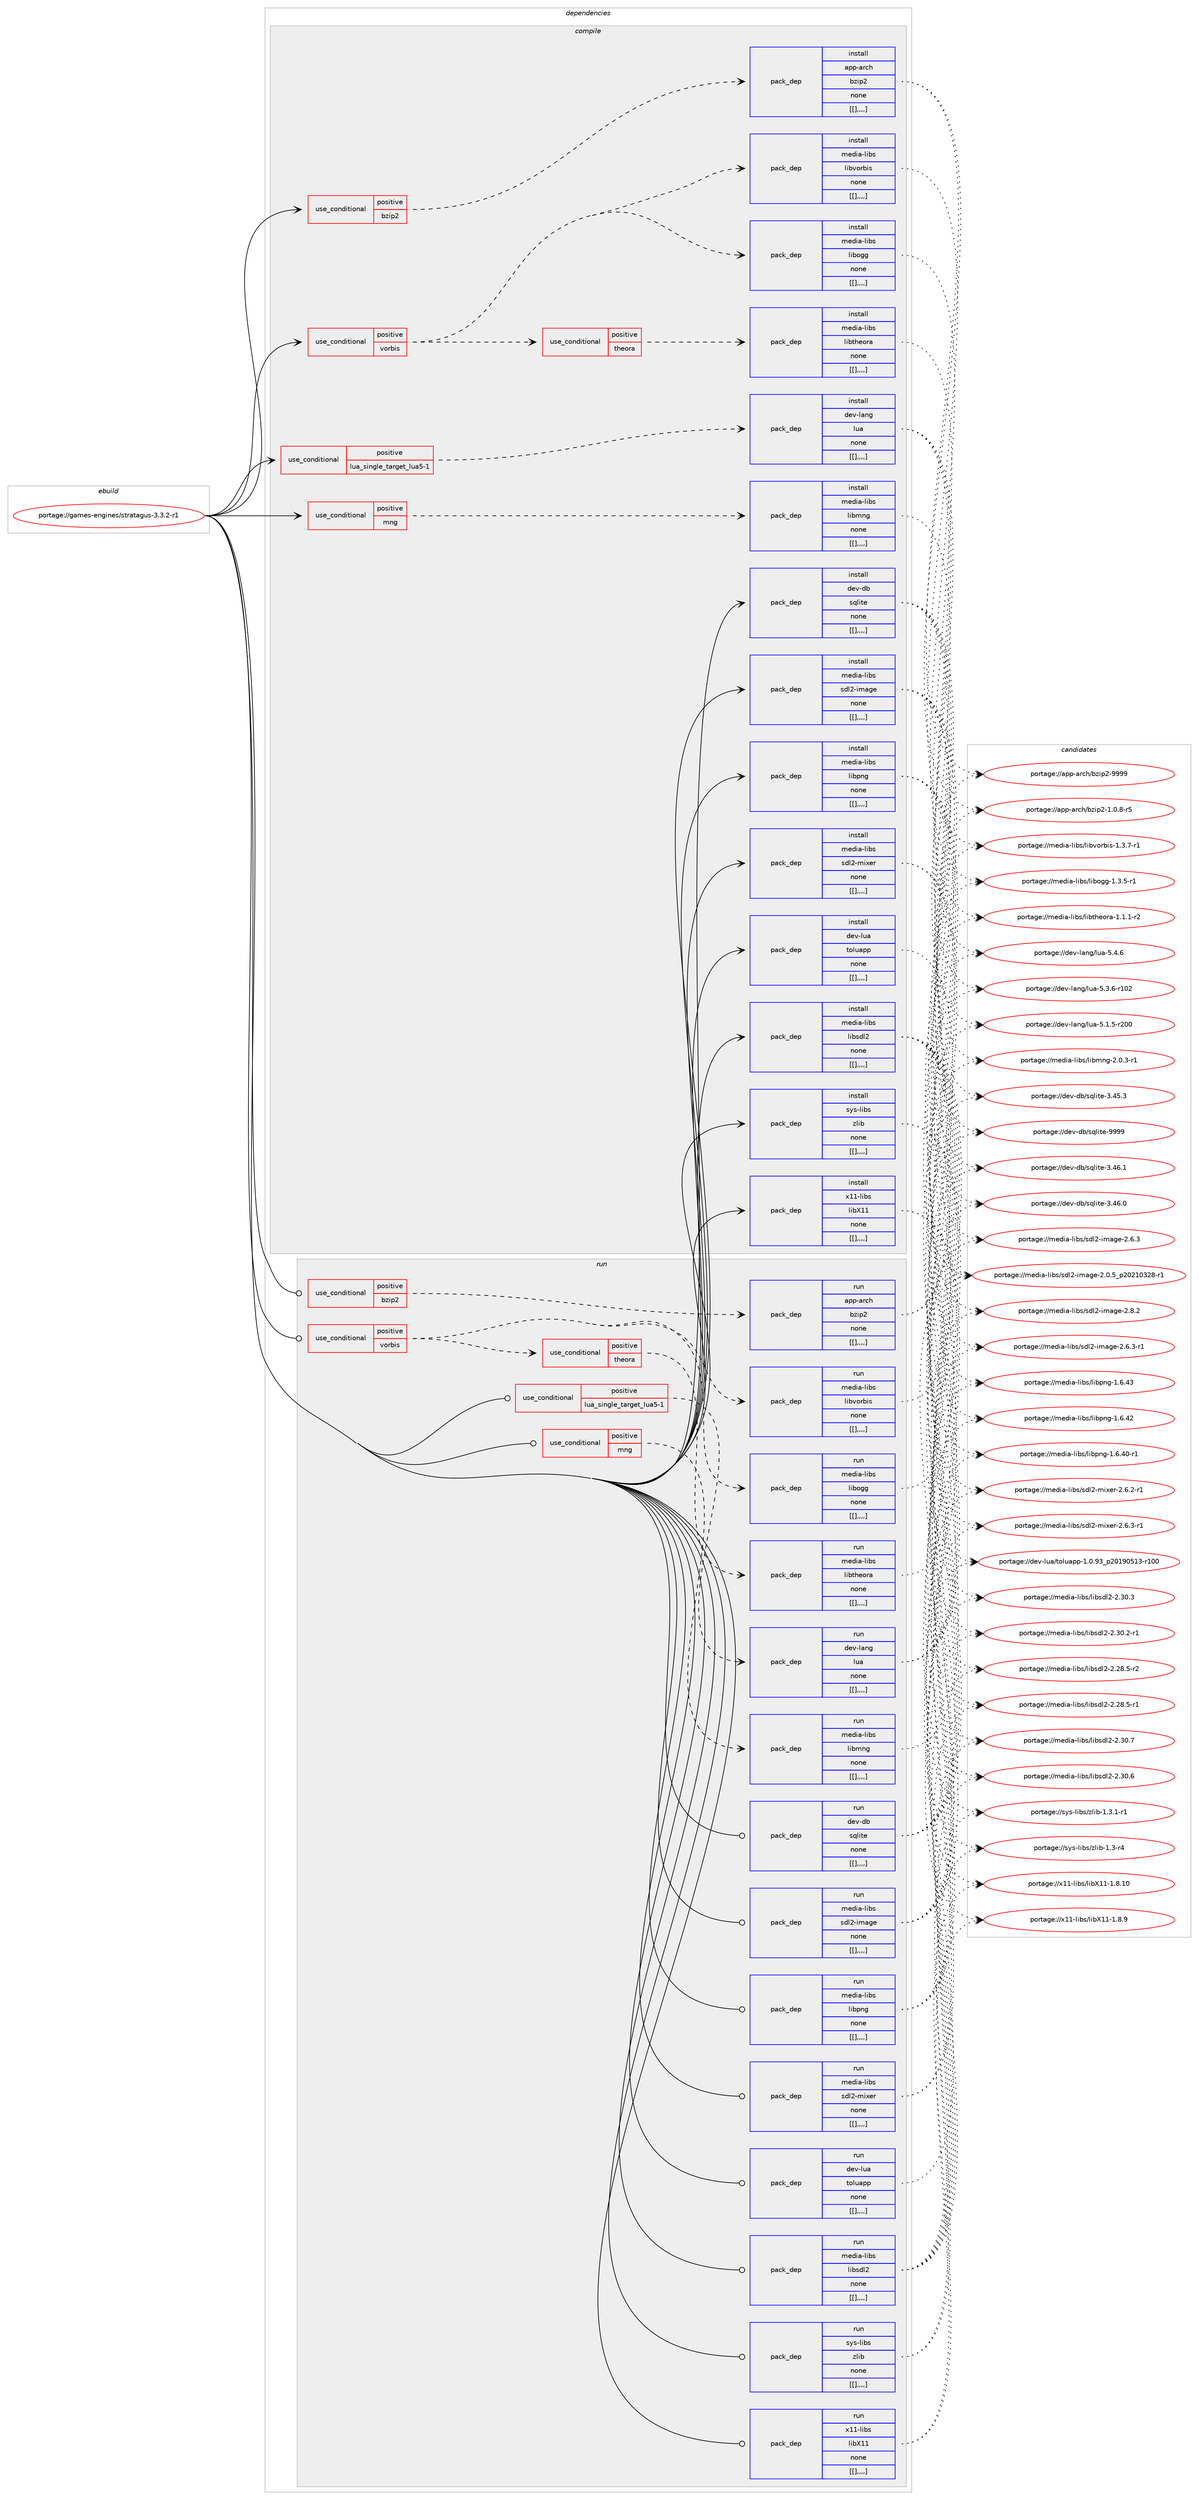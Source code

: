 digraph prolog {

# *************
# Graph options
# *************

newrank=true;
concentrate=true;
compound=true;
graph [rankdir=LR,fontname=Helvetica,fontsize=10,ranksep=1.5];#, ranksep=2.5, nodesep=0.2];
edge  [arrowhead=vee];
node  [fontname=Helvetica,fontsize=10];

# **********
# The ebuild
# **********

subgraph cluster_leftcol {
color=gray;
label=<<i>ebuild</i>>;
id [label="portage://games-engines/stratagus-3.3.2-r1", color=red, width=4, href="../games-engines/stratagus-3.3.2-r1.svg"];
}

# ****************
# The dependencies
# ****************

subgraph cluster_midcol {
color=gray;
label=<<i>dependencies</i>>;
subgraph cluster_compile {
fillcolor="#eeeeee";
style=filled;
label=<<i>compile</i>>;
subgraph cond65633 {
dependency233186 [label=<<TABLE BORDER="0" CELLBORDER="1" CELLSPACING="0" CELLPADDING="4"><TR><TD ROWSPAN="3" CELLPADDING="10">use_conditional</TD></TR><TR><TD>positive</TD></TR><TR><TD>bzip2</TD></TR></TABLE>>, shape=none, color=red];
subgraph pack166062 {
dependency233187 [label=<<TABLE BORDER="0" CELLBORDER="1" CELLSPACING="0" CELLPADDING="4" WIDTH="220"><TR><TD ROWSPAN="6" CELLPADDING="30">pack_dep</TD></TR><TR><TD WIDTH="110">install</TD></TR><TR><TD>app-arch</TD></TR><TR><TD>bzip2</TD></TR><TR><TD>none</TD></TR><TR><TD>[[],,,,]</TD></TR></TABLE>>, shape=none, color=blue];
}
dependency233186:e -> dependency233187:w [weight=20,style="dashed",arrowhead="vee"];
}
id:e -> dependency233186:w [weight=20,style="solid",arrowhead="vee"];
subgraph cond65634 {
dependency233188 [label=<<TABLE BORDER="0" CELLBORDER="1" CELLSPACING="0" CELLPADDING="4"><TR><TD ROWSPAN="3" CELLPADDING="10">use_conditional</TD></TR><TR><TD>positive</TD></TR><TR><TD>lua_single_target_lua5-1</TD></TR></TABLE>>, shape=none, color=red];
subgraph pack166063 {
dependency233189 [label=<<TABLE BORDER="0" CELLBORDER="1" CELLSPACING="0" CELLPADDING="4" WIDTH="220"><TR><TD ROWSPAN="6" CELLPADDING="30">pack_dep</TD></TR><TR><TD WIDTH="110">install</TD></TR><TR><TD>dev-lang</TD></TR><TR><TD>lua</TD></TR><TR><TD>none</TD></TR><TR><TD>[[],,,,]</TD></TR></TABLE>>, shape=none, color=blue];
}
dependency233188:e -> dependency233189:w [weight=20,style="dashed",arrowhead="vee"];
}
id:e -> dependency233188:w [weight=20,style="solid",arrowhead="vee"];
subgraph cond65635 {
dependency233190 [label=<<TABLE BORDER="0" CELLBORDER="1" CELLSPACING="0" CELLPADDING="4"><TR><TD ROWSPAN="3" CELLPADDING="10">use_conditional</TD></TR><TR><TD>positive</TD></TR><TR><TD>mng</TD></TR></TABLE>>, shape=none, color=red];
subgraph pack166064 {
dependency233191 [label=<<TABLE BORDER="0" CELLBORDER="1" CELLSPACING="0" CELLPADDING="4" WIDTH="220"><TR><TD ROWSPAN="6" CELLPADDING="30">pack_dep</TD></TR><TR><TD WIDTH="110">install</TD></TR><TR><TD>media-libs</TD></TR><TR><TD>libmng</TD></TR><TR><TD>none</TD></TR><TR><TD>[[],,,,]</TD></TR></TABLE>>, shape=none, color=blue];
}
dependency233190:e -> dependency233191:w [weight=20,style="dashed",arrowhead="vee"];
}
id:e -> dependency233190:w [weight=20,style="solid",arrowhead="vee"];
subgraph cond65636 {
dependency233192 [label=<<TABLE BORDER="0" CELLBORDER="1" CELLSPACING="0" CELLPADDING="4"><TR><TD ROWSPAN="3" CELLPADDING="10">use_conditional</TD></TR><TR><TD>positive</TD></TR><TR><TD>vorbis</TD></TR></TABLE>>, shape=none, color=red];
subgraph pack166065 {
dependency233193 [label=<<TABLE BORDER="0" CELLBORDER="1" CELLSPACING="0" CELLPADDING="4" WIDTH="220"><TR><TD ROWSPAN="6" CELLPADDING="30">pack_dep</TD></TR><TR><TD WIDTH="110">install</TD></TR><TR><TD>media-libs</TD></TR><TR><TD>libogg</TD></TR><TR><TD>none</TD></TR><TR><TD>[[],,,,]</TD></TR></TABLE>>, shape=none, color=blue];
}
dependency233192:e -> dependency233193:w [weight=20,style="dashed",arrowhead="vee"];
subgraph pack166066 {
dependency233194 [label=<<TABLE BORDER="0" CELLBORDER="1" CELLSPACING="0" CELLPADDING="4" WIDTH="220"><TR><TD ROWSPAN="6" CELLPADDING="30">pack_dep</TD></TR><TR><TD WIDTH="110">install</TD></TR><TR><TD>media-libs</TD></TR><TR><TD>libvorbis</TD></TR><TR><TD>none</TD></TR><TR><TD>[[],,,,]</TD></TR></TABLE>>, shape=none, color=blue];
}
dependency233192:e -> dependency233194:w [weight=20,style="dashed",arrowhead="vee"];
subgraph cond65637 {
dependency233195 [label=<<TABLE BORDER="0" CELLBORDER="1" CELLSPACING="0" CELLPADDING="4"><TR><TD ROWSPAN="3" CELLPADDING="10">use_conditional</TD></TR><TR><TD>positive</TD></TR><TR><TD>theora</TD></TR></TABLE>>, shape=none, color=red];
subgraph pack166067 {
dependency233196 [label=<<TABLE BORDER="0" CELLBORDER="1" CELLSPACING="0" CELLPADDING="4" WIDTH="220"><TR><TD ROWSPAN="6" CELLPADDING="30">pack_dep</TD></TR><TR><TD WIDTH="110">install</TD></TR><TR><TD>media-libs</TD></TR><TR><TD>libtheora</TD></TR><TR><TD>none</TD></TR><TR><TD>[[],,,,]</TD></TR></TABLE>>, shape=none, color=blue];
}
dependency233195:e -> dependency233196:w [weight=20,style="dashed",arrowhead="vee"];
}
dependency233192:e -> dependency233195:w [weight=20,style="dashed",arrowhead="vee"];
}
id:e -> dependency233192:w [weight=20,style="solid",arrowhead="vee"];
subgraph pack166068 {
dependency233197 [label=<<TABLE BORDER="0" CELLBORDER="1" CELLSPACING="0" CELLPADDING="4" WIDTH="220"><TR><TD ROWSPAN="6" CELLPADDING="30">pack_dep</TD></TR><TR><TD WIDTH="110">install</TD></TR><TR><TD>dev-db</TD></TR><TR><TD>sqlite</TD></TR><TR><TD>none</TD></TR><TR><TD>[[],,,,]</TD></TR></TABLE>>, shape=none, color=blue];
}
id:e -> dependency233197:w [weight=20,style="solid",arrowhead="vee"];
subgraph pack166069 {
dependency233198 [label=<<TABLE BORDER="0" CELLBORDER="1" CELLSPACING="0" CELLPADDING="4" WIDTH="220"><TR><TD ROWSPAN="6" CELLPADDING="30">pack_dep</TD></TR><TR><TD WIDTH="110">install</TD></TR><TR><TD>dev-lua</TD></TR><TR><TD>toluapp</TD></TR><TR><TD>none</TD></TR><TR><TD>[[],,,,]</TD></TR></TABLE>>, shape=none, color=blue];
}
id:e -> dependency233198:w [weight=20,style="solid",arrowhead="vee"];
subgraph pack166070 {
dependency233199 [label=<<TABLE BORDER="0" CELLBORDER="1" CELLSPACING="0" CELLPADDING="4" WIDTH="220"><TR><TD ROWSPAN="6" CELLPADDING="30">pack_dep</TD></TR><TR><TD WIDTH="110">install</TD></TR><TR><TD>media-libs</TD></TR><TR><TD>libpng</TD></TR><TR><TD>none</TD></TR><TR><TD>[[],,,,]</TD></TR></TABLE>>, shape=none, color=blue];
}
id:e -> dependency233199:w [weight=20,style="solid",arrowhead="vee"];
subgraph pack166071 {
dependency233200 [label=<<TABLE BORDER="0" CELLBORDER="1" CELLSPACING="0" CELLPADDING="4" WIDTH="220"><TR><TD ROWSPAN="6" CELLPADDING="30">pack_dep</TD></TR><TR><TD WIDTH="110">install</TD></TR><TR><TD>media-libs</TD></TR><TR><TD>libsdl2</TD></TR><TR><TD>none</TD></TR><TR><TD>[[],,,,]</TD></TR></TABLE>>, shape=none, color=blue];
}
id:e -> dependency233200:w [weight=20,style="solid",arrowhead="vee"];
subgraph pack166072 {
dependency233201 [label=<<TABLE BORDER="0" CELLBORDER="1" CELLSPACING="0" CELLPADDING="4" WIDTH="220"><TR><TD ROWSPAN="6" CELLPADDING="30">pack_dep</TD></TR><TR><TD WIDTH="110">install</TD></TR><TR><TD>media-libs</TD></TR><TR><TD>sdl2-image</TD></TR><TR><TD>none</TD></TR><TR><TD>[[],,,,]</TD></TR></TABLE>>, shape=none, color=blue];
}
id:e -> dependency233201:w [weight=20,style="solid",arrowhead="vee"];
subgraph pack166073 {
dependency233202 [label=<<TABLE BORDER="0" CELLBORDER="1" CELLSPACING="0" CELLPADDING="4" WIDTH="220"><TR><TD ROWSPAN="6" CELLPADDING="30">pack_dep</TD></TR><TR><TD WIDTH="110">install</TD></TR><TR><TD>media-libs</TD></TR><TR><TD>sdl2-mixer</TD></TR><TR><TD>none</TD></TR><TR><TD>[[],,,,]</TD></TR></TABLE>>, shape=none, color=blue];
}
id:e -> dependency233202:w [weight=20,style="solid",arrowhead="vee"];
subgraph pack166074 {
dependency233203 [label=<<TABLE BORDER="0" CELLBORDER="1" CELLSPACING="0" CELLPADDING="4" WIDTH="220"><TR><TD ROWSPAN="6" CELLPADDING="30">pack_dep</TD></TR><TR><TD WIDTH="110">install</TD></TR><TR><TD>sys-libs</TD></TR><TR><TD>zlib</TD></TR><TR><TD>none</TD></TR><TR><TD>[[],,,,]</TD></TR></TABLE>>, shape=none, color=blue];
}
id:e -> dependency233203:w [weight=20,style="solid",arrowhead="vee"];
subgraph pack166075 {
dependency233204 [label=<<TABLE BORDER="0" CELLBORDER="1" CELLSPACING="0" CELLPADDING="4" WIDTH="220"><TR><TD ROWSPAN="6" CELLPADDING="30">pack_dep</TD></TR><TR><TD WIDTH="110">install</TD></TR><TR><TD>x11-libs</TD></TR><TR><TD>libX11</TD></TR><TR><TD>none</TD></TR><TR><TD>[[],,,,]</TD></TR></TABLE>>, shape=none, color=blue];
}
id:e -> dependency233204:w [weight=20,style="solid",arrowhead="vee"];
}
subgraph cluster_compileandrun {
fillcolor="#eeeeee";
style=filled;
label=<<i>compile and run</i>>;
}
subgraph cluster_run {
fillcolor="#eeeeee";
style=filled;
label=<<i>run</i>>;
subgraph cond65638 {
dependency233205 [label=<<TABLE BORDER="0" CELLBORDER="1" CELLSPACING="0" CELLPADDING="4"><TR><TD ROWSPAN="3" CELLPADDING="10">use_conditional</TD></TR><TR><TD>positive</TD></TR><TR><TD>bzip2</TD></TR></TABLE>>, shape=none, color=red];
subgraph pack166076 {
dependency233206 [label=<<TABLE BORDER="0" CELLBORDER="1" CELLSPACING="0" CELLPADDING="4" WIDTH="220"><TR><TD ROWSPAN="6" CELLPADDING="30">pack_dep</TD></TR><TR><TD WIDTH="110">run</TD></TR><TR><TD>app-arch</TD></TR><TR><TD>bzip2</TD></TR><TR><TD>none</TD></TR><TR><TD>[[],,,,]</TD></TR></TABLE>>, shape=none, color=blue];
}
dependency233205:e -> dependency233206:w [weight=20,style="dashed",arrowhead="vee"];
}
id:e -> dependency233205:w [weight=20,style="solid",arrowhead="odot"];
subgraph cond65639 {
dependency233207 [label=<<TABLE BORDER="0" CELLBORDER="1" CELLSPACING="0" CELLPADDING="4"><TR><TD ROWSPAN="3" CELLPADDING="10">use_conditional</TD></TR><TR><TD>positive</TD></TR><TR><TD>lua_single_target_lua5-1</TD></TR></TABLE>>, shape=none, color=red];
subgraph pack166077 {
dependency233208 [label=<<TABLE BORDER="0" CELLBORDER="1" CELLSPACING="0" CELLPADDING="4" WIDTH="220"><TR><TD ROWSPAN="6" CELLPADDING="30">pack_dep</TD></TR><TR><TD WIDTH="110">run</TD></TR><TR><TD>dev-lang</TD></TR><TR><TD>lua</TD></TR><TR><TD>none</TD></TR><TR><TD>[[],,,,]</TD></TR></TABLE>>, shape=none, color=blue];
}
dependency233207:e -> dependency233208:w [weight=20,style="dashed",arrowhead="vee"];
}
id:e -> dependency233207:w [weight=20,style="solid",arrowhead="odot"];
subgraph cond65640 {
dependency233209 [label=<<TABLE BORDER="0" CELLBORDER="1" CELLSPACING="0" CELLPADDING="4"><TR><TD ROWSPAN="3" CELLPADDING="10">use_conditional</TD></TR><TR><TD>positive</TD></TR><TR><TD>mng</TD></TR></TABLE>>, shape=none, color=red];
subgraph pack166078 {
dependency233210 [label=<<TABLE BORDER="0" CELLBORDER="1" CELLSPACING="0" CELLPADDING="4" WIDTH="220"><TR><TD ROWSPAN="6" CELLPADDING="30">pack_dep</TD></TR><TR><TD WIDTH="110">run</TD></TR><TR><TD>media-libs</TD></TR><TR><TD>libmng</TD></TR><TR><TD>none</TD></TR><TR><TD>[[],,,,]</TD></TR></TABLE>>, shape=none, color=blue];
}
dependency233209:e -> dependency233210:w [weight=20,style="dashed",arrowhead="vee"];
}
id:e -> dependency233209:w [weight=20,style="solid",arrowhead="odot"];
subgraph cond65641 {
dependency233211 [label=<<TABLE BORDER="0" CELLBORDER="1" CELLSPACING="0" CELLPADDING="4"><TR><TD ROWSPAN="3" CELLPADDING="10">use_conditional</TD></TR><TR><TD>positive</TD></TR><TR><TD>vorbis</TD></TR></TABLE>>, shape=none, color=red];
subgraph pack166079 {
dependency233212 [label=<<TABLE BORDER="0" CELLBORDER="1" CELLSPACING="0" CELLPADDING="4" WIDTH="220"><TR><TD ROWSPAN="6" CELLPADDING="30">pack_dep</TD></TR><TR><TD WIDTH="110">run</TD></TR><TR><TD>media-libs</TD></TR><TR><TD>libogg</TD></TR><TR><TD>none</TD></TR><TR><TD>[[],,,,]</TD></TR></TABLE>>, shape=none, color=blue];
}
dependency233211:e -> dependency233212:w [weight=20,style="dashed",arrowhead="vee"];
subgraph pack166080 {
dependency233213 [label=<<TABLE BORDER="0" CELLBORDER="1" CELLSPACING="0" CELLPADDING="4" WIDTH="220"><TR><TD ROWSPAN="6" CELLPADDING="30">pack_dep</TD></TR><TR><TD WIDTH="110">run</TD></TR><TR><TD>media-libs</TD></TR><TR><TD>libvorbis</TD></TR><TR><TD>none</TD></TR><TR><TD>[[],,,,]</TD></TR></TABLE>>, shape=none, color=blue];
}
dependency233211:e -> dependency233213:w [weight=20,style="dashed",arrowhead="vee"];
subgraph cond65642 {
dependency233214 [label=<<TABLE BORDER="0" CELLBORDER="1" CELLSPACING="0" CELLPADDING="4"><TR><TD ROWSPAN="3" CELLPADDING="10">use_conditional</TD></TR><TR><TD>positive</TD></TR><TR><TD>theora</TD></TR></TABLE>>, shape=none, color=red];
subgraph pack166081 {
dependency233215 [label=<<TABLE BORDER="0" CELLBORDER="1" CELLSPACING="0" CELLPADDING="4" WIDTH="220"><TR><TD ROWSPAN="6" CELLPADDING="30">pack_dep</TD></TR><TR><TD WIDTH="110">run</TD></TR><TR><TD>media-libs</TD></TR><TR><TD>libtheora</TD></TR><TR><TD>none</TD></TR><TR><TD>[[],,,,]</TD></TR></TABLE>>, shape=none, color=blue];
}
dependency233214:e -> dependency233215:w [weight=20,style="dashed",arrowhead="vee"];
}
dependency233211:e -> dependency233214:w [weight=20,style="dashed",arrowhead="vee"];
}
id:e -> dependency233211:w [weight=20,style="solid",arrowhead="odot"];
subgraph pack166082 {
dependency233216 [label=<<TABLE BORDER="0" CELLBORDER="1" CELLSPACING="0" CELLPADDING="4" WIDTH="220"><TR><TD ROWSPAN="6" CELLPADDING="30">pack_dep</TD></TR><TR><TD WIDTH="110">run</TD></TR><TR><TD>dev-db</TD></TR><TR><TD>sqlite</TD></TR><TR><TD>none</TD></TR><TR><TD>[[],,,,]</TD></TR></TABLE>>, shape=none, color=blue];
}
id:e -> dependency233216:w [weight=20,style="solid",arrowhead="odot"];
subgraph pack166083 {
dependency233217 [label=<<TABLE BORDER="0" CELLBORDER="1" CELLSPACING="0" CELLPADDING="4" WIDTH="220"><TR><TD ROWSPAN="6" CELLPADDING="30">pack_dep</TD></TR><TR><TD WIDTH="110">run</TD></TR><TR><TD>dev-lua</TD></TR><TR><TD>toluapp</TD></TR><TR><TD>none</TD></TR><TR><TD>[[],,,,]</TD></TR></TABLE>>, shape=none, color=blue];
}
id:e -> dependency233217:w [weight=20,style="solid",arrowhead="odot"];
subgraph pack166084 {
dependency233218 [label=<<TABLE BORDER="0" CELLBORDER="1" CELLSPACING="0" CELLPADDING="4" WIDTH="220"><TR><TD ROWSPAN="6" CELLPADDING="30">pack_dep</TD></TR><TR><TD WIDTH="110">run</TD></TR><TR><TD>media-libs</TD></TR><TR><TD>libpng</TD></TR><TR><TD>none</TD></TR><TR><TD>[[],,,,]</TD></TR></TABLE>>, shape=none, color=blue];
}
id:e -> dependency233218:w [weight=20,style="solid",arrowhead="odot"];
subgraph pack166085 {
dependency233219 [label=<<TABLE BORDER="0" CELLBORDER="1" CELLSPACING="0" CELLPADDING="4" WIDTH="220"><TR><TD ROWSPAN="6" CELLPADDING="30">pack_dep</TD></TR><TR><TD WIDTH="110">run</TD></TR><TR><TD>media-libs</TD></TR><TR><TD>libsdl2</TD></TR><TR><TD>none</TD></TR><TR><TD>[[],,,,]</TD></TR></TABLE>>, shape=none, color=blue];
}
id:e -> dependency233219:w [weight=20,style="solid",arrowhead="odot"];
subgraph pack166086 {
dependency233220 [label=<<TABLE BORDER="0" CELLBORDER="1" CELLSPACING="0" CELLPADDING="4" WIDTH="220"><TR><TD ROWSPAN="6" CELLPADDING="30">pack_dep</TD></TR><TR><TD WIDTH="110">run</TD></TR><TR><TD>media-libs</TD></TR><TR><TD>sdl2-image</TD></TR><TR><TD>none</TD></TR><TR><TD>[[],,,,]</TD></TR></TABLE>>, shape=none, color=blue];
}
id:e -> dependency233220:w [weight=20,style="solid",arrowhead="odot"];
subgraph pack166087 {
dependency233221 [label=<<TABLE BORDER="0" CELLBORDER="1" CELLSPACING="0" CELLPADDING="4" WIDTH="220"><TR><TD ROWSPAN="6" CELLPADDING="30">pack_dep</TD></TR><TR><TD WIDTH="110">run</TD></TR><TR><TD>media-libs</TD></TR><TR><TD>sdl2-mixer</TD></TR><TR><TD>none</TD></TR><TR><TD>[[],,,,]</TD></TR></TABLE>>, shape=none, color=blue];
}
id:e -> dependency233221:w [weight=20,style="solid",arrowhead="odot"];
subgraph pack166088 {
dependency233222 [label=<<TABLE BORDER="0" CELLBORDER="1" CELLSPACING="0" CELLPADDING="4" WIDTH="220"><TR><TD ROWSPAN="6" CELLPADDING="30">pack_dep</TD></TR><TR><TD WIDTH="110">run</TD></TR><TR><TD>sys-libs</TD></TR><TR><TD>zlib</TD></TR><TR><TD>none</TD></TR><TR><TD>[[],,,,]</TD></TR></TABLE>>, shape=none, color=blue];
}
id:e -> dependency233222:w [weight=20,style="solid",arrowhead="odot"];
subgraph pack166089 {
dependency233223 [label=<<TABLE BORDER="0" CELLBORDER="1" CELLSPACING="0" CELLPADDING="4" WIDTH="220"><TR><TD ROWSPAN="6" CELLPADDING="30">pack_dep</TD></TR><TR><TD WIDTH="110">run</TD></TR><TR><TD>x11-libs</TD></TR><TR><TD>libX11</TD></TR><TR><TD>none</TD></TR><TR><TD>[[],,,,]</TD></TR></TABLE>>, shape=none, color=blue];
}
id:e -> dependency233223:w [weight=20,style="solid",arrowhead="odot"];
}
}

# **************
# The candidates
# **************

subgraph cluster_choices {
rank=same;
color=gray;
label=<<i>candidates</i>>;

subgraph choice166062 {
color=black;
nodesep=1;
choice971121124597114991044798122105112504557575757 [label="portage://app-arch/bzip2-9999", color=red, width=4,href="../app-arch/bzip2-9999.svg"];
choice971121124597114991044798122105112504549464846564511453 [label="portage://app-arch/bzip2-1.0.8-r5", color=red, width=4,href="../app-arch/bzip2-1.0.8-r5.svg"];
dependency233187:e -> choice971121124597114991044798122105112504557575757:w [style=dotted,weight="100"];
dependency233187:e -> choice971121124597114991044798122105112504549464846564511453:w [style=dotted,weight="100"];
}
subgraph choice166063 {
color=black;
nodesep=1;
choice10010111845108971101034710811797455346524654 [label="portage://dev-lang/lua-5.4.6", color=red, width=4,href="../dev-lang/lua-5.4.6.svg"];
choice1001011184510897110103471081179745534651465445114494850 [label="portage://dev-lang/lua-5.3.6-r102", color=red, width=4,href="../dev-lang/lua-5.3.6-r102.svg"];
choice1001011184510897110103471081179745534649465345114504848 [label="portage://dev-lang/lua-5.1.5-r200", color=red, width=4,href="../dev-lang/lua-5.1.5-r200.svg"];
dependency233189:e -> choice10010111845108971101034710811797455346524654:w [style=dotted,weight="100"];
dependency233189:e -> choice1001011184510897110103471081179745534651465445114494850:w [style=dotted,weight="100"];
dependency233189:e -> choice1001011184510897110103471081179745534649465345114504848:w [style=dotted,weight="100"];
}
subgraph choice166064 {
color=black;
nodesep=1;
choice10910110010597451081059811547108105981091101034550464846514511449 [label="portage://media-libs/libmng-2.0.3-r1", color=red, width=4,href="../media-libs/libmng-2.0.3-r1.svg"];
dependency233191:e -> choice10910110010597451081059811547108105981091101034550464846514511449:w [style=dotted,weight="100"];
}
subgraph choice166065 {
color=black;
nodesep=1;
choice10910110010597451081059811547108105981111031034549465146534511449 [label="portage://media-libs/libogg-1.3.5-r1", color=red, width=4,href="../media-libs/libogg-1.3.5-r1.svg"];
dependency233193:e -> choice10910110010597451081059811547108105981111031034549465146534511449:w [style=dotted,weight="100"];
}
subgraph choice166066 {
color=black;
nodesep=1;
choice1091011001059745108105981154710810598118111114981051154549465146554511449 [label="portage://media-libs/libvorbis-1.3.7-r1", color=red, width=4,href="../media-libs/libvorbis-1.3.7-r1.svg"];
dependency233194:e -> choice1091011001059745108105981154710810598118111114981051154549465146554511449:w [style=dotted,weight="100"];
}
subgraph choice166067 {
color=black;
nodesep=1;
choice1091011001059745108105981154710810598116104101111114974549464946494511450 [label="portage://media-libs/libtheora-1.1.1-r2", color=red, width=4,href="../media-libs/libtheora-1.1.1-r2.svg"];
dependency233196:e -> choice1091011001059745108105981154710810598116104101111114974549464946494511450:w [style=dotted,weight="100"];
}
subgraph choice166068 {
color=black;
nodesep=1;
choice1001011184510098471151131081051161014557575757 [label="portage://dev-db/sqlite-9999", color=red, width=4,href="../dev-db/sqlite-9999.svg"];
choice10010111845100984711511310810511610145514652544649 [label="portage://dev-db/sqlite-3.46.1", color=red, width=4,href="../dev-db/sqlite-3.46.1.svg"];
choice10010111845100984711511310810511610145514652544648 [label="portage://dev-db/sqlite-3.46.0", color=red, width=4,href="../dev-db/sqlite-3.46.0.svg"];
choice10010111845100984711511310810511610145514652534651 [label="portage://dev-db/sqlite-3.45.3", color=red, width=4,href="../dev-db/sqlite-3.45.3.svg"];
dependency233197:e -> choice1001011184510098471151131081051161014557575757:w [style=dotted,weight="100"];
dependency233197:e -> choice10010111845100984711511310810511610145514652544649:w [style=dotted,weight="100"];
dependency233197:e -> choice10010111845100984711511310810511610145514652544648:w [style=dotted,weight="100"];
dependency233197:e -> choice10010111845100984711511310810511610145514652534651:w [style=dotted,weight="100"];
}
subgraph choice166069 {
color=black;
nodesep=1;
choice100101118451081179747116111108117971121124549464846575195112504849574853495145114494848 [label="portage://dev-lua/toluapp-1.0.93_p20190513-r100", color=red, width=4,href="../dev-lua/toluapp-1.0.93_p20190513-r100.svg"];
dependency233198:e -> choice100101118451081179747116111108117971121124549464846575195112504849574853495145114494848:w [style=dotted,weight="100"];
}
subgraph choice166070 {
color=black;
nodesep=1;
choice109101100105974510810598115471081059811211010345494654465251 [label="portage://media-libs/libpng-1.6.43", color=red, width=4,href="../media-libs/libpng-1.6.43.svg"];
choice109101100105974510810598115471081059811211010345494654465250 [label="portage://media-libs/libpng-1.6.42", color=red, width=4,href="../media-libs/libpng-1.6.42.svg"];
choice1091011001059745108105981154710810598112110103454946544652484511449 [label="portage://media-libs/libpng-1.6.40-r1", color=red, width=4,href="../media-libs/libpng-1.6.40-r1.svg"];
dependency233199:e -> choice109101100105974510810598115471081059811211010345494654465251:w [style=dotted,weight="100"];
dependency233199:e -> choice109101100105974510810598115471081059811211010345494654465250:w [style=dotted,weight="100"];
dependency233199:e -> choice1091011001059745108105981154710810598112110103454946544652484511449:w [style=dotted,weight="100"];
}
subgraph choice166071 {
color=black;
nodesep=1;
choice10910110010597451081059811547108105981151001085045504651484655 [label="portage://media-libs/libsdl2-2.30.7", color=red, width=4,href="../media-libs/libsdl2-2.30.7.svg"];
choice10910110010597451081059811547108105981151001085045504651484654 [label="portage://media-libs/libsdl2-2.30.6", color=red, width=4,href="../media-libs/libsdl2-2.30.6.svg"];
choice10910110010597451081059811547108105981151001085045504651484651 [label="portage://media-libs/libsdl2-2.30.3", color=red, width=4,href="../media-libs/libsdl2-2.30.3.svg"];
choice109101100105974510810598115471081059811510010850455046514846504511449 [label="portage://media-libs/libsdl2-2.30.2-r1", color=red, width=4,href="../media-libs/libsdl2-2.30.2-r1.svg"];
choice109101100105974510810598115471081059811510010850455046505646534511450 [label="portage://media-libs/libsdl2-2.28.5-r2", color=red, width=4,href="../media-libs/libsdl2-2.28.5-r2.svg"];
choice109101100105974510810598115471081059811510010850455046505646534511449 [label="portage://media-libs/libsdl2-2.28.5-r1", color=red, width=4,href="../media-libs/libsdl2-2.28.5-r1.svg"];
dependency233200:e -> choice10910110010597451081059811547108105981151001085045504651484655:w [style=dotted,weight="100"];
dependency233200:e -> choice10910110010597451081059811547108105981151001085045504651484654:w [style=dotted,weight="100"];
dependency233200:e -> choice10910110010597451081059811547108105981151001085045504651484651:w [style=dotted,weight="100"];
dependency233200:e -> choice109101100105974510810598115471081059811510010850455046514846504511449:w [style=dotted,weight="100"];
dependency233200:e -> choice109101100105974510810598115471081059811510010850455046505646534511450:w [style=dotted,weight="100"];
dependency233200:e -> choice109101100105974510810598115471081059811510010850455046505646534511449:w [style=dotted,weight="100"];
}
subgraph choice166072 {
color=black;
nodesep=1;
choice10910110010597451081059811547115100108504510510997103101455046564650 [label="portage://media-libs/sdl2-image-2.8.2", color=red, width=4,href="../media-libs/sdl2-image-2.8.2.svg"];
choice109101100105974510810598115471151001085045105109971031014550465446514511449 [label="portage://media-libs/sdl2-image-2.6.3-r1", color=red, width=4,href="../media-libs/sdl2-image-2.6.3-r1.svg"];
choice10910110010597451081059811547115100108504510510997103101455046544651 [label="portage://media-libs/sdl2-image-2.6.3", color=red, width=4,href="../media-libs/sdl2-image-2.6.3.svg"];
choice109101100105974510810598115471151001085045105109971031014550464846539511250485049485150564511449 [label="portage://media-libs/sdl2-image-2.0.5_p20210328-r1", color=red, width=4,href="../media-libs/sdl2-image-2.0.5_p20210328-r1.svg"];
dependency233201:e -> choice10910110010597451081059811547115100108504510510997103101455046564650:w [style=dotted,weight="100"];
dependency233201:e -> choice109101100105974510810598115471151001085045105109971031014550465446514511449:w [style=dotted,weight="100"];
dependency233201:e -> choice10910110010597451081059811547115100108504510510997103101455046544651:w [style=dotted,weight="100"];
dependency233201:e -> choice109101100105974510810598115471151001085045105109971031014550464846539511250485049485150564511449:w [style=dotted,weight="100"];
}
subgraph choice166073 {
color=black;
nodesep=1;
choice1091011001059745108105981154711510010850451091051201011144550465446514511449 [label="portage://media-libs/sdl2-mixer-2.6.3-r1", color=red, width=4,href="../media-libs/sdl2-mixer-2.6.3-r1.svg"];
choice1091011001059745108105981154711510010850451091051201011144550465446504511449 [label="portage://media-libs/sdl2-mixer-2.6.2-r1", color=red, width=4,href="../media-libs/sdl2-mixer-2.6.2-r1.svg"];
dependency233202:e -> choice1091011001059745108105981154711510010850451091051201011144550465446514511449:w [style=dotted,weight="100"];
dependency233202:e -> choice1091011001059745108105981154711510010850451091051201011144550465446504511449:w [style=dotted,weight="100"];
}
subgraph choice166074 {
color=black;
nodesep=1;
choice115121115451081059811547122108105984549465146494511449 [label="portage://sys-libs/zlib-1.3.1-r1", color=red, width=4,href="../sys-libs/zlib-1.3.1-r1.svg"];
choice11512111545108105981154712210810598454946514511452 [label="portage://sys-libs/zlib-1.3-r4", color=red, width=4,href="../sys-libs/zlib-1.3-r4.svg"];
dependency233203:e -> choice115121115451081059811547122108105984549465146494511449:w [style=dotted,weight="100"];
dependency233203:e -> choice11512111545108105981154712210810598454946514511452:w [style=dotted,weight="100"];
}
subgraph choice166075 {
color=black;
nodesep=1;
choice12049494510810598115471081059888494945494656464948 [label="portage://x11-libs/libX11-1.8.10", color=red, width=4,href="../x11-libs/libX11-1.8.10.svg"];
choice120494945108105981154710810598884949454946564657 [label="portage://x11-libs/libX11-1.8.9", color=red, width=4,href="../x11-libs/libX11-1.8.9.svg"];
dependency233204:e -> choice12049494510810598115471081059888494945494656464948:w [style=dotted,weight="100"];
dependency233204:e -> choice120494945108105981154710810598884949454946564657:w [style=dotted,weight="100"];
}
subgraph choice166076 {
color=black;
nodesep=1;
choice971121124597114991044798122105112504557575757 [label="portage://app-arch/bzip2-9999", color=red, width=4,href="../app-arch/bzip2-9999.svg"];
choice971121124597114991044798122105112504549464846564511453 [label="portage://app-arch/bzip2-1.0.8-r5", color=red, width=4,href="../app-arch/bzip2-1.0.8-r5.svg"];
dependency233206:e -> choice971121124597114991044798122105112504557575757:w [style=dotted,weight="100"];
dependency233206:e -> choice971121124597114991044798122105112504549464846564511453:w [style=dotted,weight="100"];
}
subgraph choice166077 {
color=black;
nodesep=1;
choice10010111845108971101034710811797455346524654 [label="portage://dev-lang/lua-5.4.6", color=red, width=4,href="../dev-lang/lua-5.4.6.svg"];
choice1001011184510897110103471081179745534651465445114494850 [label="portage://dev-lang/lua-5.3.6-r102", color=red, width=4,href="../dev-lang/lua-5.3.6-r102.svg"];
choice1001011184510897110103471081179745534649465345114504848 [label="portage://dev-lang/lua-5.1.5-r200", color=red, width=4,href="../dev-lang/lua-5.1.5-r200.svg"];
dependency233208:e -> choice10010111845108971101034710811797455346524654:w [style=dotted,weight="100"];
dependency233208:e -> choice1001011184510897110103471081179745534651465445114494850:w [style=dotted,weight="100"];
dependency233208:e -> choice1001011184510897110103471081179745534649465345114504848:w [style=dotted,weight="100"];
}
subgraph choice166078 {
color=black;
nodesep=1;
choice10910110010597451081059811547108105981091101034550464846514511449 [label="portage://media-libs/libmng-2.0.3-r1", color=red, width=4,href="../media-libs/libmng-2.0.3-r1.svg"];
dependency233210:e -> choice10910110010597451081059811547108105981091101034550464846514511449:w [style=dotted,weight="100"];
}
subgraph choice166079 {
color=black;
nodesep=1;
choice10910110010597451081059811547108105981111031034549465146534511449 [label="portage://media-libs/libogg-1.3.5-r1", color=red, width=4,href="../media-libs/libogg-1.3.5-r1.svg"];
dependency233212:e -> choice10910110010597451081059811547108105981111031034549465146534511449:w [style=dotted,weight="100"];
}
subgraph choice166080 {
color=black;
nodesep=1;
choice1091011001059745108105981154710810598118111114981051154549465146554511449 [label="portage://media-libs/libvorbis-1.3.7-r1", color=red, width=4,href="../media-libs/libvorbis-1.3.7-r1.svg"];
dependency233213:e -> choice1091011001059745108105981154710810598118111114981051154549465146554511449:w [style=dotted,weight="100"];
}
subgraph choice166081 {
color=black;
nodesep=1;
choice1091011001059745108105981154710810598116104101111114974549464946494511450 [label="portage://media-libs/libtheora-1.1.1-r2", color=red, width=4,href="../media-libs/libtheora-1.1.1-r2.svg"];
dependency233215:e -> choice1091011001059745108105981154710810598116104101111114974549464946494511450:w [style=dotted,weight="100"];
}
subgraph choice166082 {
color=black;
nodesep=1;
choice1001011184510098471151131081051161014557575757 [label="portage://dev-db/sqlite-9999", color=red, width=4,href="../dev-db/sqlite-9999.svg"];
choice10010111845100984711511310810511610145514652544649 [label="portage://dev-db/sqlite-3.46.1", color=red, width=4,href="../dev-db/sqlite-3.46.1.svg"];
choice10010111845100984711511310810511610145514652544648 [label="portage://dev-db/sqlite-3.46.0", color=red, width=4,href="../dev-db/sqlite-3.46.0.svg"];
choice10010111845100984711511310810511610145514652534651 [label="portage://dev-db/sqlite-3.45.3", color=red, width=4,href="../dev-db/sqlite-3.45.3.svg"];
dependency233216:e -> choice1001011184510098471151131081051161014557575757:w [style=dotted,weight="100"];
dependency233216:e -> choice10010111845100984711511310810511610145514652544649:w [style=dotted,weight="100"];
dependency233216:e -> choice10010111845100984711511310810511610145514652544648:w [style=dotted,weight="100"];
dependency233216:e -> choice10010111845100984711511310810511610145514652534651:w [style=dotted,weight="100"];
}
subgraph choice166083 {
color=black;
nodesep=1;
choice100101118451081179747116111108117971121124549464846575195112504849574853495145114494848 [label="portage://dev-lua/toluapp-1.0.93_p20190513-r100", color=red, width=4,href="../dev-lua/toluapp-1.0.93_p20190513-r100.svg"];
dependency233217:e -> choice100101118451081179747116111108117971121124549464846575195112504849574853495145114494848:w [style=dotted,weight="100"];
}
subgraph choice166084 {
color=black;
nodesep=1;
choice109101100105974510810598115471081059811211010345494654465251 [label="portage://media-libs/libpng-1.6.43", color=red, width=4,href="../media-libs/libpng-1.6.43.svg"];
choice109101100105974510810598115471081059811211010345494654465250 [label="portage://media-libs/libpng-1.6.42", color=red, width=4,href="../media-libs/libpng-1.6.42.svg"];
choice1091011001059745108105981154710810598112110103454946544652484511449 [label="portage://media-libs/libpng-1.6.40-r1", color=red, width=4,href="../media-libs/libpng-1.6.40-r1.svg"];
dependency233218:e -> choice109101100105974510810598115471081059811211010345494654465251:w [style=dotted,weight="100"];
dependency233218:e -> choice109101100105974510810598115471081059811211010345494654465250:w [style=dotted,weight="100"];
dependency233218:e -> choice1091011001059745108105981154710810598112110103454946544652484511449:w [style=dotted,weight="100"];
}
subgraph choice166085 {
color=black;
nodesep=1;
choice10910110010597451081059811547108105981151001085045504651484655 [label="portage://media-libs/libsdl2-2.30.7", color=red, width=4,href="../media-libs/libsdl2-2.30.7.svg"];
choice10910110010597451081059811547108105981151001085045504651484654 [label="portage://media-libs/libsdl2-2.30.6", color=red, width=4,href="../media-libs/libsdl2-2.30.6.svg"];
choice10910110010597451081059811547108105981151001085045504651484651 [label="portage://media-libs/libsdl2-2.30.3", color=red, width=4,href="../media-libs/libsdl2-2.30.3.svg"];
choice109101100105974510810598115471081059811510010850455046514846504511449 [label="portage://media-libs/libsdl2-2.30.2-r1", color=red, width=4,href="../media-libs/libsdl2-2.30.2-r1.svg"];
choice109101100105974510810598115471081059811510010850455046505646534511450 [label="portage://media-libs/libsdl2-2.28.5-r2", color=red, width=4,href="../media-libs/libsdl2-2.28.5-r2.svg"];
choice109101100105974510810598115471081059811510010850455046505646534511449 [label="portage://media-libs/libsdl2-2.28.5-r1", color=red, width=4,href="../media-libs/libsdl2-2.28.5-r1.svg"];
dependency233219:e -> choice10910110010597451081059811547108105981151001085045504651484655:w [style=dotted,weight="100"];
dependency233219:e -> choice10910110010597451081059811547108105981151001085045504651484654:w [style=dotted,weight="100"];
dependency233219:e -> choice10910110010597451081059811547108105981151001085045504651484651:w [style=dotted,weight="100"];
dependency233219:e -> choice109101100105974510810598115471081059811510010850455046514846504511449:w [style=dotted,weight="100"];
dependency233219:e -> choice109101100105974510810598115471081059811510010850455046505646534511450:w [style=dotted,weight="100"];
dependency233219:e -> choice109101100105974510810598115471081059811510010850455046505646534511449:w [style=dotted,weight="100"];
}
subgraph choice166086 {
color=black;
nodesep=1;
choice10910110010597451081059811547115100108504510510997103101455046564650 [label="portage://media-libs/sdl2-image-2.8.2", color=red, width=4,href="../media-libs/sdl2-image-2.8.2.svg"];
choice109101100105974510810598115471151001085045105109971031014550465446514511449 [label="portage://media-libs/sdl2-image-2.6.3-r1", color=red, width=4,href="../media-libs/sdl2-image-2.6.3-r1.svg"];
choice10910110010597451081059811547115100108504510510997103101455046544651 [label="portage://media-libs/sdl2-image-2.6.3", color=red, width=4,href="../media-libs/sdl2-image-2.6.3.svg"];
choice109101100105974510810598115471151001085045105109971031014550464846539511250485049485150564511449 [label="portage://media-libs/sdl2-image-2.0.5_p20210328-r1", color=red, width=4,href="../media-libs/sdl2-image-2.0.5_p20210328-r1.svg"];
dependency233220:e -> choice10910110010597451081059811547115100108504510510997103101455046564650:w [style=dotted,weight="100"];
dependency233220:e -> choice109101100105974510810598115471151001085045105109971031014550465446514511449:w [style=dotted,weight="100"];
dependency233220:e -> choice10910110010597451081059811547115100108504510510997103101455046544651:w [style=dotted,weight="100"];
dependency233220:e -> choice109101100105974510810598115471151001085045105109971031014550464846539511250485049485150564511449:w [style=dotted,weight="100"];
}
subgraph choice166087 {
color=black;
nodesep=1;
choice1091011001059745108105981154711510010850451091051201011144550465446514511449 [label="portage://media-libs/sdl2-mixer-2.6.3-r1", color=red, width=4,href="../media-libs/sdl2-mixer-2.6.3-r1.svg"];
choice1091011001059745108105981154711510010850451091051201011144550465446504511449 [label="portage://media-libs/sdl2-mixer-2.6.2-r1", color=red, width=4,href="../media-libs/sdl2-mixer-2.6.2-r1.svg"];
dependency233221:e -> choice1091011001059745108105981154711510010850451091051201011144550465446514511449:w [style=dotted,weight="100"];
dependency233221:e -> choice1091011001059745108105981154711510010850451091051201011144550465446504511449:w [style=dotted,weight="100"];
}
subgraph choice166088 {
color=black;
nodesep=1;
choice115121115451081059811547122108105984549465146494511449 [label="portage://sys-libs/zlib-1.3.1-r1", color=red, width=4,href="../sys-libs/zlib-1.3.1-r1.svg"];
choice11512111545108105981154712210810598454946514511452 [label="portage://sys-libs/zlib-1.3-r4", color=red, width=4,href="../sys-libs/zlib-1.3-r4.svg"];
dependency233222:e -> choice115121115451081059811547122108105984549465146494511449:w [style=dotted,weight="100"];
dependency233222:e -> choice11512111545108105981154712210810598454946514511452:w [style=dotted,weight="100"];
}
subgraph choice166089 {
color=black;
nodesep=1;
choice12049494510810598115471081059888494945494656464948 [label="portage://x11-libs/libX11-1.8.10", color=red, width=4,href="../x11-libs/libX11-1.8.10.svg"];
choice120494945108105981154710810598884949454946564657 [label="portage://x11-libs/libX11-1.8.9", color=red, width=4,href="../x11-libs/libX11-1.8.9.svg"];
dependency233223:e -> choice12049494510810598115471081059888494945494656464948:w [style=dotted,weight="100"];
dependency233223:e -> choice120494945108105981154710810598884949454946564657:w [style=dotted,weight="100"];
}
}

}
